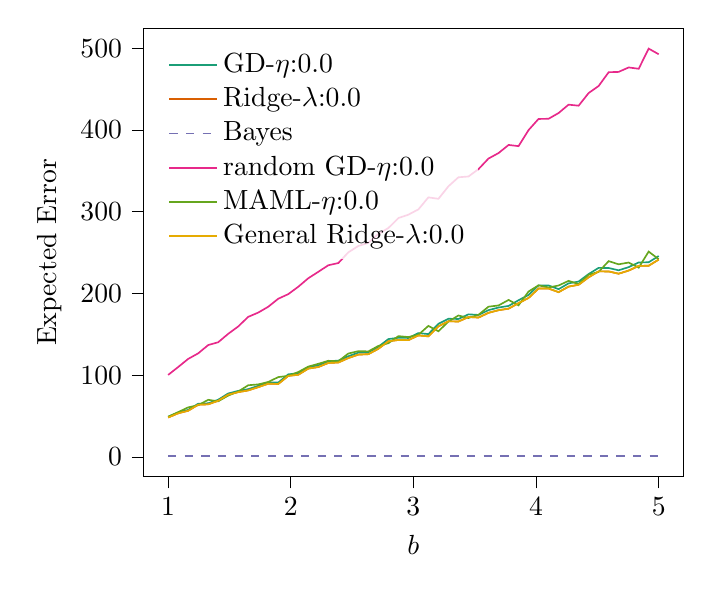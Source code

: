 % This file was created with tikzplotlib v0.10.1.
\begin{tikzpicture}

\definecolor{chocolate217952}{RGB}{217,95,2}
\definecolor{darkcyan27158119}{RGB}{27,158,119}
\definecolor{darkgray176}{RGB}{176,176,176}
\definecolor{deeppink23141138}{RGB}{231,41,138}
\definecolor{lightslategray117112179}{RGB}{117,112,179}
\definecolor{olivedrab10216630}{RGB}{102,166,30}
\definecolor{orange2301712}{RGB}{230,171,2}

\begin{axis}[
legend cell align={left},
legend style={
  fill opacity=0.8,
  draw opacity=1,
  text opacity=1,
  at={(0.03,0.97)},
  anchor=north west,
  draw=none
},
tick align=outside,
tick pos=left,
x grid style={darkgray176},
xlabel={\(\displaystyle b\)},
xmin=0.8, xmax=5.2,
xtick style={color=black},
y grid style={darkgray176},
ylabel={Expected Error},
ymin=-23.921, ymax=524.339,
ytick style={color=black}
]
\addplot [semithick, darkcyan27158119]
table {%
1 49.173
1.082 54.399
1.163 57.567
1.245 65.091
1.327 65.659
1.408 70.011
1.49 77.673
1.571 80.779
1.653 82.948
1.735 87.051
1.816 91.295
1.898 91.019
1.98 101.065
2.061 102.431
2.143 110.192
2.224 112.033
2.306 117.14
2.388 117.813
2.469 123.219
2.551 127.574
2.633 128.114
2.714 134.814
2.796 144.183
2.878 145.759
2.959 145.57
3.041 151.515
3.122 150.286
3.204 162.875
3.286 169.01
3.367 168.77
3.449 174.433
3.531 173.723
3.612 179.562
3.694 182.76
3.776 184.727
3.857 191.674
3.939 198.133
4.02 209.889
4.102 209.739
4.184 205.233
4.265 212.305
4.347 214.525
4.429 223.753
4.51 231.248
4.592 231.098
4.673 228.285
4.755 232.165
4.837 237.897
4.918 238.097
5 245.77
};
\addlegendentry{GD-$\eta$:0.0}
\addplot [semithick, chocolate217952]
table {%
1 48.266
1.082 53.425
1.163 56.512
1.245 63.871
1.327 64.415
1.408 68.712
1.49 76.19
1.571 79.284
1.653 81.404
1.735 85.39
1.816 89.6
1.898 89.288
1.98 99.187
2.061 100.539
2.143 108.085
2.224 109.994
2.306 114.983
2.388 115.539
2.469 120.947
2.551 125.175
2.633 125.741
2.714 132.3
2.796 141.478
2.878 143.099
2.959 142.881
3.041 148.706
3.122 147.484
3.204 159.88
3.286 165.911
3.367 165.688
3.449 171.162
3.531 170.538
3.612 176.311
3.694 179.492
3.776 181.389
3.857 188.118
3.939 194.468
4.02 206.036
4.102 206.02
4.184 201.554
4.265 208.359
4.347 210.627
4.429 219.777
4.51 226.944
4.592 226.906
4.673 224.123
4.755 227.971
4.837 233.63
4.918 233.87
5 241.393
};
\addlegendentry{Ridge-$\lambda$:0.0}
\addplot [semithick, lightslategray117112179, dashed]
table {%
1 1.0
1.082 1.0
1.163 1.0
1.245 1.0
1.327 1.0
1.408 1.0
1.49 1.0
1.571 1.0
1.653 1.0
1.735 1.0
1.816 1.0
1.898 1.0
1.98 1.0
2.061 1.0
2.143 1.0
2.224 1.0
2.306 1.0
2.388 1.0
2.469 1.0
2.551 1.0
2.633 1.0
2.714 1.0
2.796 1.0
2.878 1.0
2.959 1.0
3.041 1.0
3.122 1.0
3.204 1.0
3.286 1.0
3.367 1.0
3.449 1.0
3.531 1.0
3.612 1.0
3.694 1.0
3.776 1.0
3.857 1.0
3.939 1.0
4.02 1.0
4.102 1.0
4.184 1.0
4.265 1.0
4.347 1.0
4.429 1.0
4.51 1.0
4.592 1.0
4.673 1.0
4.755 1.0
4.837 1.0
4.918 1.0
5 1.0
};
\addlegendentry{Bayes}
\addplot [semithick, deeppink23141138]
table {%
1 100.339
1.082 109.998
1.163 119.875
1.245 126.701
1.327 136.896
1.408 140.281
1.49 150.603
1.571 159.549
1.653 171.35
1.735 176.6
1.816 183.666
1.898 193.517
1.98 199.187
2.061 208.147
2.143 218.585
2.224 226.378
2.306 234.445
2.388 237.169
2.469 250.22
2.551 258.03
2.633 261.893
2.714 272.734
2.796 280.006
2.878 292.207
2.959 296.326
3.041 302.841
3.122 317.483
3.204 315.696
3.286 331.095
3.367 342.044
3.449 343.02
3.531 352.087
3.612 364.943
3.694 371.653
3.776 381.594
3.857 380.129
3.939 399.78
4.02 413.378
4.102 413.597
4.184 420.654
4.265 430.874
4.347 429.587
4.429 445.127
4.51 453.648
4.592 470.543
4.673 470.921
4.755 476.376
4.837 474.754
4.918 499.418
5 492.506
};
\addlegendentry{random GD-$\eta$:0.0}
\addplot [semithick, olivedrab10216630]
table {%
1 49.183
1.082 54.859
1.163 60.632
1.245 63.324
1.327 69.913
1.408 68.068
1.49 75.088
1.571 80.0
1.653 87.707
1.735 88.748
1.816 91.712
1.898 97.684
1.98 99.205
2.061 103.873
2.143 110.502
2.224 113.909
2.306 117.629
2.388 117.042
2.469 126.494
2.551 129.412
2.633 129.123
2.714 135.799
2.796 139.145
2.878 147.791
2.959 146.654
3.041 149.532
3.122 160.28
3.204 153.741
3.286 165.64
3.367 173.049
3.449 169.981
3.531 173.926
3.612 183.797
3.694 185.304
3.776 192.044
3.857 185.455
3.939 202.363
4.02 209.902
4.102 207.275
4.184 209.734
4.265 215.377
4.347 211.486
4.429 222.965
4.51 226.333
4.592 239.504
4.673 235.622
4.755 237.794
4.837 231.502
4.918 251.188
5 241.855
};
\addlegendentry{MAML-$\eta$:0.0}
\addplot [semithick, orange2301712]
table {%
1 48.266
1.082 53.425
1.163 56.512
1.245 63.871
1.327 64.415
1.408 68.712
1.49 76.19
1.571 79.284
1.653 81.404
1.735 85.39
1.816 89.6
1.898 89.288
1.98 99.187
2.061 100.539
2.143 108.085
2.224 109.994
2.306 114.983
2.388 115.539
2.469 120.947
2.551 125.175
2.633 125.741
2.714 132.3
2.796 141.478
2.878 143.099
2.959 142.881
3.041 148.706
3.122 147.484
3.204 159.88
3.286 165.911
3.367 165.688
3.449 171.162
3.531 170.538
3.612 176.311
3.694 179.492
3.776 181.389
3.857 188.118
3.939 194.468
4.02 206.036
4.102 206.02
4.184 201.554
4.265 208.359
4.347 210.627
4.429 219.777
4.51 226.944
4.592 226.906
4.673 224.123
4.755 227.971
4.837 233.63
4.918 233.87
5 241.393
};
\addlegendentry{General Ridge-$\lambda$:0.0}
\end{axis}

\end{tikzpicture}
